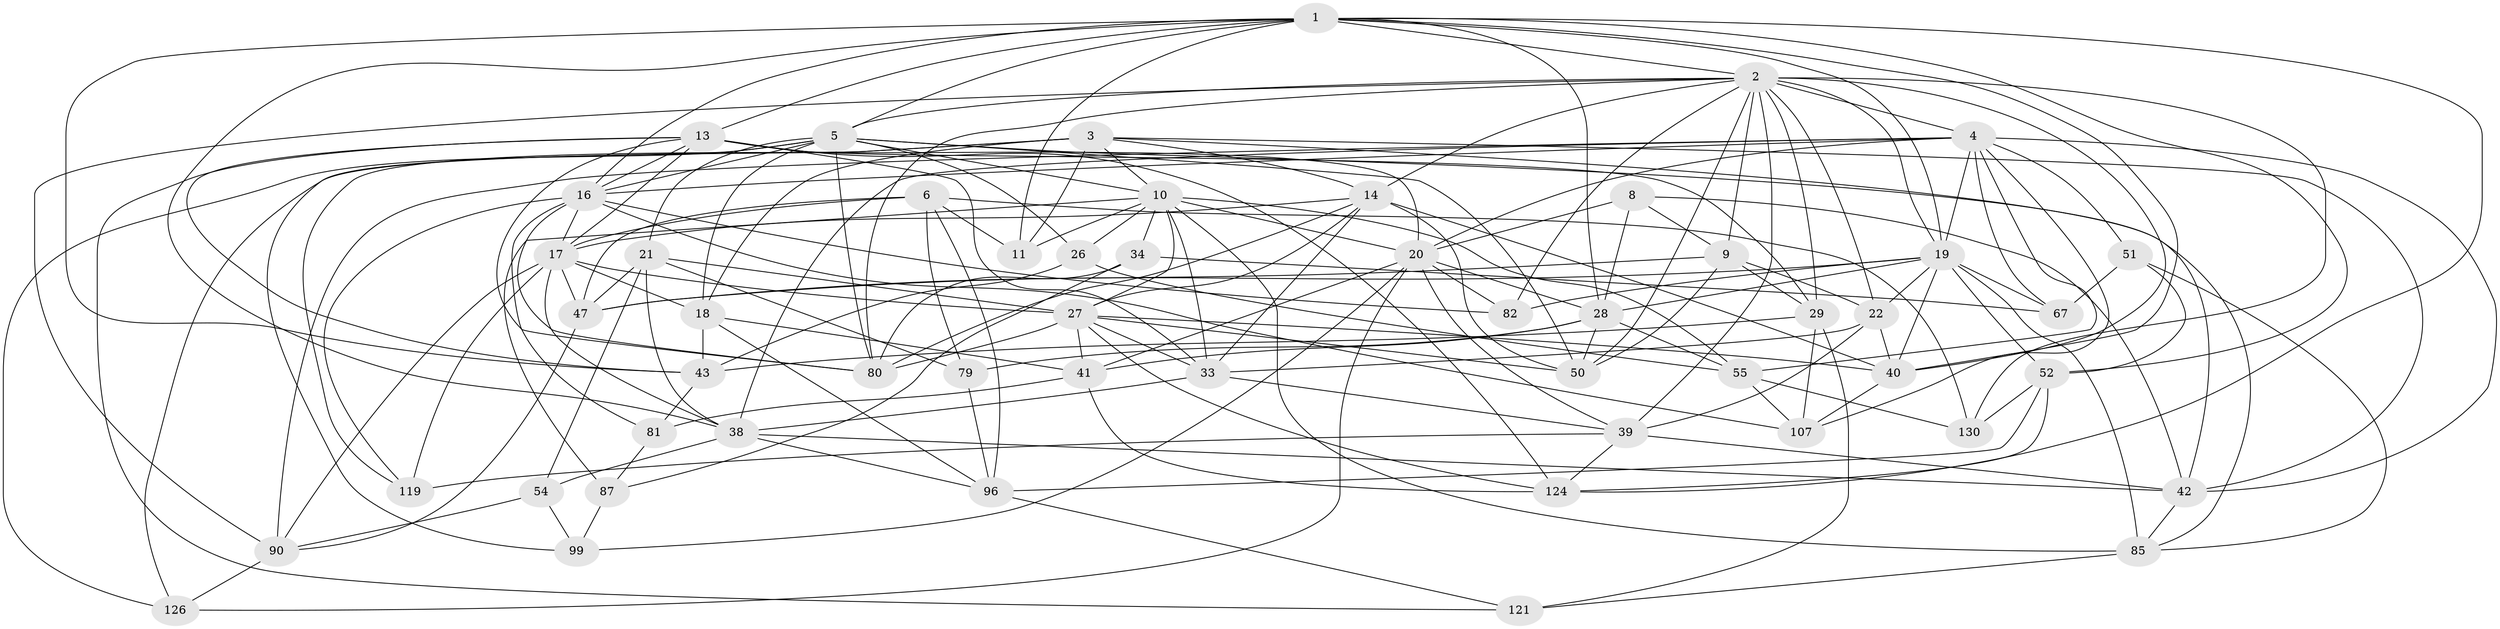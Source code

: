 // original degree distribution, {4: 1.0}
// Generated by graph-tools (version 1.1) at 2025/20/03/04/25 18:20:40]
// undirected, 53 vertices, 177 edges
graph export_dot {
graph [start="1"]
  node [color=gray90,style=filled];
  1 [super="+48+76+7"];
  2 [super="+37+25+92"];
  3 [super="+45+35"];
  4 [super="+12+65+30+68"];
  5 [super="+71+36+95"];
  6 [super="+86"];
  8;
  9 [super="+113"];
  10 [super="+59+15"];
  11;
  13 [super="+23+93"];
  14 [super="+74+31+78"];
  16 [super="+44+32"];
  17 [super="+105+123"];
  18 [super="+133"];
  19 [super="+73+75+128"];
  20 [super="+53+72"];
  21 [super="+98"];
  22 [super="+24"];
  26 [super="+70"];
  27 [super="+64+94+66"];
  28 [super="+49"];
  29 [super="+77"];
  33 [super="+114+112"];
  34;
  38 [super="+109+108"];
  39 [super="+46+61"];
  40 [super="+117+62"];
  41 [super="+91"];
  42 [super="+56"];
  43 [super="+89"];
  47 [super="+103"];
  50 [super="+104"];
  51;
  52 [super="+84"];
  54;
  55 [super="+122"];
  67;
  79;
  80 [super="+116+127"];
  81;
  82;
  85 [super="+110"];
  87;
  90 [super="+106"];
  96 [super="+132"];
  99;
  107 [super="+131"];
  119;
  121;
  124 [super="+125"];
  126;
  130;
  1 -- 11;
  1 -- 16;
  1 -- 2;
  1 -- 124;
  1 -- 40;
  1 -- 13;
  1 -- 19;
  1 -- 52;
  1 -- 5;
  1 -- 38;
  1 -- 43;
  1 -- 28;
  2 -- 4;
  2 -- 82;
  2 -- 80;
  2 -- 130;
  2 -- 39;
  2 -- 90;
  2 -- 5;
  2 -- 14;
  2 -- 50;
  2 -- 19;
  2 -- 22;
  2 -- 40 [weight=2];
  2 -- 9;
  2 -- 29;
  3 -- 126;
  3 -- 11;
  3 -- 18;
  3 -- 85;
  3 -- 42;
  3 -- 10;
  3 -- 14;
  3 -- 119;
  4 -- 20 [weight=2];
  4 -- 51;
  4 -- 55;
  4 -- 16;
  4 -- 90;
  4 -- 38;
  4 -- 107;
  4 -- 67;
  4 -- 19;
  4 -- 42;
  5 -- 21;
  5 -- 18;
  5 -- 99;
  5 -- 26 [weight=3];
  5 -- 126;
  5 -- 50;
  5 -- 80;
  5 -- 42;
  5 -- 10;
  5 -- 16;
  6 -- 11;
  6 -- 96;
  6 -- 130;
  6 -- 79;
  6 -- 17;
  6 -- 47;
  8 -- 42;
  8 -- 28;
  8 -- 9;
  8 -- 20;
  9 -- 50;
  9 -- 22;
  9 -- 29;
  9 -- 47;
  10 -- 34;
  10 -- 11;
  10 -- 85;
  10 -- 33;
  10 -- 20 [weight=2];
  10 -- 26;
  10 -- 87;
  10 -- 27;
  10 -- 55;
  13 -- 80;
  13 -- 124;
  13 -- 33;
  13 -- 29;
  13 -- 20;
  13 -- 17;
  13 -- 43;
  13 -- 121;
  13 -- 16;
  14 -- 40;
  14 -- 80 [weight=2];
  14 -- 33 [weight=2];
  14 -- 50;
  14 -- 27;
  14 -- 17;
  16 -- 81;
  16 -- 82;
  16 -- 80;
  16 -- 17;
  16 -- 119;
  16 -- 107;
  17 -- 90;
  17 -- 27;
  17 -- 38;
  17 -- 18;
  17 -- 119;
  17 -- 47;
  18 -- 41;
  18 -- 43;
  18 -- 96;
  19 -- 67;
  19 -- 22;
  19 -- 47;
  19 -- 82;
  19 -- 52;
  19 -- 85;
  19 -- 40 [weight=2];
  19 -- 28;
  20 -- 126;
  20 -- 82;
  20 -- 39;
  20 -- 99;
  20 -- 41;
  20 -- 28;
  21 -- 79;
  21 -- 38;
  21 -- 54;
  21 -- 47;
  21 -- 27;
  22 -- 39;
  22 -- 33;
  22 -- 40;
  26 -- 43;
  26 -- 55;
  27 -- 33;
  27 -- 40;
  27 -- 50;
  27 -- 124;
  27 -- 41;
  27 -- 80;
  28 -- 50;
  28 -- 41;
  28 -- 79;
  28 -- 55;
  29 -- 43;
  29 -- 121;
  29 -- 107;
  33 -- 38;
  33 -- 39;
  34 -- 67;
  34 -- 87;
  34 -- 80;
  38 -- 42;
  38 -- 96;
  38 -- 54;
  39 -- 119;
  39 -- 42 [weight=2];
  39 -- 124;
  40 -- 107 [weight=2];
  41 -- 124;
  41 -- 81;
  42 -- 85;
  43 -- 81;
  47 -- 90;
  51 -- 52;
  51 -- 67;
  51 -- 85;
  52 -- 130;
  52 -- 124;
  52 -- 96;
  54 -- 99;
  54 -- 90;
  55 -- 130;
  55 -- 107;
  79 -- 96;
  81 -- 87;
  85 -- 121;
  87 -- 99;
  90 -- 126;
  96 -- 121;
}
